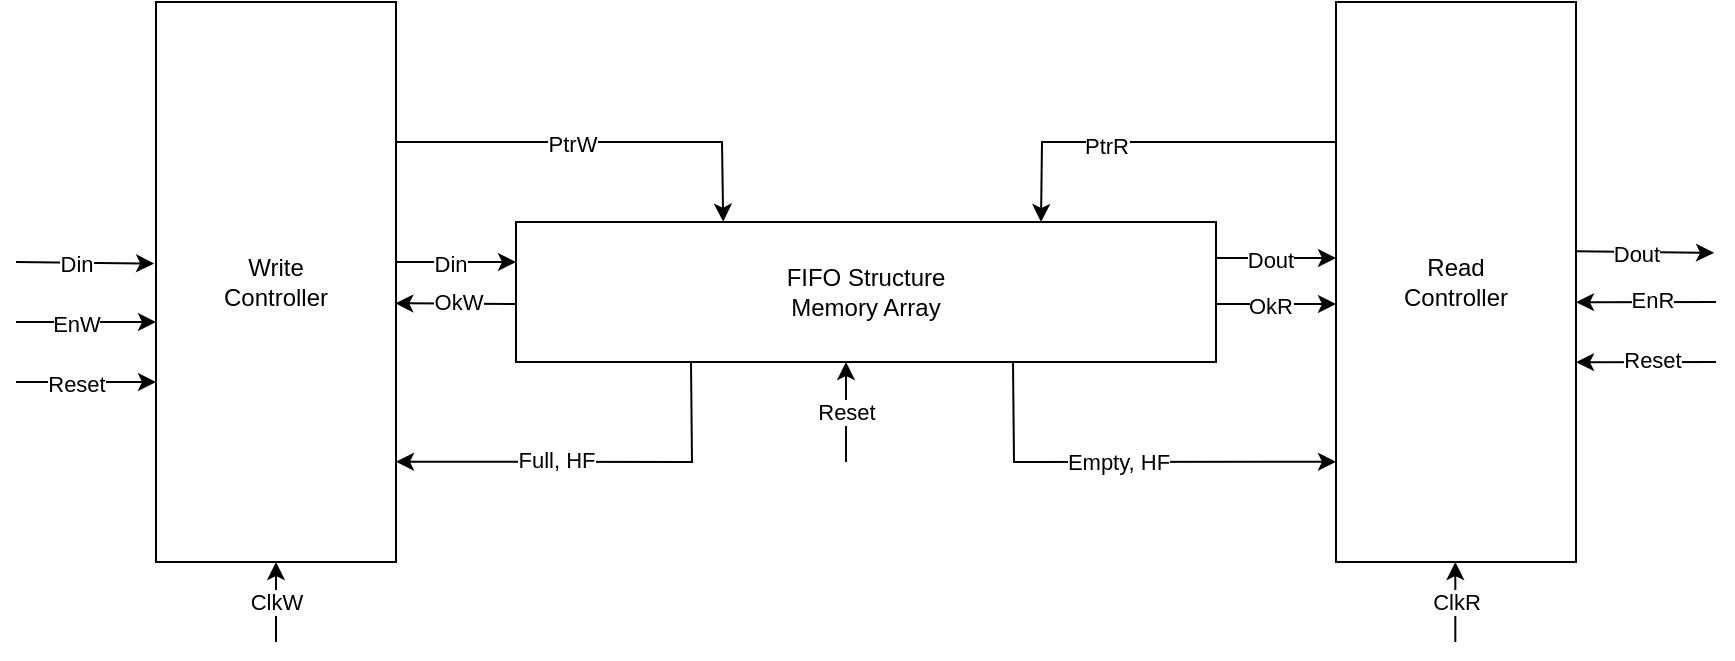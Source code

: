 <mxfile version="16.6.6" type="device"><diagram id="xjKEI0pZqYmJTD12diQk" name="Page-1"><mxGraphModel dx="1504" dy="634" grid="1" gridSize="10" guides="1" tooltips="1" connect="1" arrows="1" fold="1" page="1" pageScale="1" pageWidth="850" pageHeight="1100" math="0" shadow="0"><root><mxCell id="0"/><mxCell id="1" parent="0"/><mxCell id="3POLIUIk8paP5XnfODWu-1" value="Write&lt;br&gt;Controller" style="rounded=0;whiteSpace=wrap;html=1;" vertex="1" parent="1"><mxGeometry x="80" y="50" width="120" height="280" as="geometry"/></mxCell><mxCell id="3POLIUIk8paP5XnfODWu-2" value="Read&lt;br&gt;Controller" style="rounded=0;whiteSpace=wrap;html=1;" vertex="1" parent="1"><mxGeometry x="670" y="50" width="120" height="280" as="geometry"/></mxCell><mxCell id="3POLIUIk8paP5XnfODWu-3" value="FIFO Structure&lt;br&gt;Memory Array" style="rounded=0;whiteSpace=wrap;html=1;" vertex="1" parent="1"><mxGeometry x="260" y="160" width="350" height="70" as="geometry"/></mxCell><mxCell id="3POLIUIk8paP5XnfODWu-4" value="" style="endArrow=classic;html=1;rounded=0;entryX=-0.008;entryY=0.467;entryDx=0;entryDy=0;entryPerimeter=0;" edge="1" parent="1" target="3POLIUIk8paP5XnfODWu-1"><mxGeometry width="50" height="50" relative="1" as="geometry"><mxPoint x="10" y="180" as="sourcePoint"/><mxPoint x="450" y="250" as="targetPoint"/></mxGeometry></mxCell><mxCell id="3POLIUIk8paP5XnfODWu-7" value="Din" style="edgeLabel;html=1;align=center;verticalAlign=middle;resizable=0;points=[];" vertex="1" connectable="0" parent="3POLIUIk8paP5XnfODWu-4"><mxGeometry x="-0.381" y="-1" relative="1" as="geometry"><mxPoint x="8" as="offset"/></mxGeometry></mxCell><mxCell id="3POLIUIk8paP5XnfODWu-10" value="" style="endArrow=classic;html=1;rounded=0;entryX=0;entryY=0.25;entryDx=0;entryDy=0;" edge="1" parent="1"><mxGeometry width="50" height="50" relative="1" as="geometry"><mxPoint x="10" y="210" as="sourcePoint"/><mxPoint x="80" y="210" as="targetPoint"/></mxGeometry></mxCell><mxCell id="3POLIUIk8paP5XnfODWu-11" value="EnW" style="edgeLabel;html=1;align=center;verticalAlign=middle;resizable=0;points=[];" vertex="1" connectable="0" parent="3POLIUIk8paP5XnfODWu-10"><mxGeometry x="-0.381" y="-1" relative="1" as="geometry"><mxPoint x="8" as="offset"/></mxGeometry></mxCell><mxCell id="3POLIUIk8paP5XnfODWu-12" value="ClkW" style="endArrow=classic;html=1;rounded=0;entryX=0.5;entryY=1;entryDx=0;entryDy=0;" edge="1" parent="1" target="3POLIUIk8paP5XnfODWu-1"><mxGeometry width="50" height="50" relative="1" as="geometry"><mxPoint x="140" y="370" as="sourcePoint"/><mxPoint x="160" y="360" as="targetPoint"/></mxGeometry></mxCell><mxCell id="3POLIUIk8paP5XnfODWu-16" value="" style="endArrow=classic;html=1;rounded=0;" edge="1" parent="1"><mxGeometry width="50" height="50" relative="1" as="geometry"><mxPoint x="200" y="180" as="sourcePoint"/><mxPoint x="260" y="180" as="targetPoint"/></mxGeometry></mxCell><mxCell id="3POLIUIk8paP5XnfODWu-17" value="Din" style="edgeLabel;html=1;align=center;verticalAlign=middle;resizable=0;points=[];" vertex="1" connectable="0" parent="3POLIUIk8paP5XnfODWu-16"><mxGeometry x="-0.381" y="-1" relative="1" as="geometry"><mxPoint x="8" as="offset"/></mxGeometry></mxCell><mxCell id="3POLIUIk8paP5XnfODWu-19" value="" style="endArrow=classic;html=1;rounded=0;" edge="1" parent="1"><mxGeometry width="50" height="50" relative="1" as="geometry"><mxPoint x="610" y="178" as="sourcePoint"/><mxPoint x="670" y="178" as="targetPoint"/></mxGeometry></mxCell><mxCell id="3POLIUIk8paP5XnfODWu-20" value="Dout" style="edgeLabel;html=1;align=center;verticalAlign=middle;resizable=0;points=[];" vertex="1" connectable="0" parent="3POLIUIk8paP5XnfODWu-19"><mxGeometry x="-0.381" y="-1" relative="1" as="geometry"><mxPoint x="8" as="offset"/></mxGeometry></mxCell><mxCell id="3POLIUIk8paP5XnfODWu-26" value="1" style="endArrow=classic;html=1;rounded=0;" edge="1" parent="1"><mxGeometry width="50" height="50" relative="1" as="geometry"><mxPoint x="610" y="201" as="sourcePoint"/><mxPoint x="670" y="201" as="targetPoint"/></mxGeometry></mxCell><mxCell id="3POLIUIk8paP5XnfODWu-27" value="OkR" style="edgeLabel;html=1;align=center;verticalAlign=middle;resizable=0;points=[];" vertex="1" connectable="0" parent="3POLIUIk8paP5XnfODWu-26"><mxGeometry x="-0.381" y="-1" relative="1" as="geometry"><mxPoint x="8" as="offset"/></mxGeometry></mxCell><mxCell id="3POLIUIk8paP5XnfODWu-28" value="" style="endArrow=classic;html=1;rounded=0;entryX=0.997;entryY=0.538;entryDx=0;entryDy=0;entryPerimeter=0;" edge="1" parent="1" target="3POLIUIk8paP5XnfODWu-1"><mxGeometry width="50" height="50" relative="1" as="geometry"><mxPoint x="260" y="201" as="sourcePoint"/><mxPoint x="210" y="250" as="targetPoint"/></mxGeometry></mxCell><mxCell id="3POLIUIk8paP5XnfODWu-29" value="OkW" style="edgeLabel;html=1;align=center;verticalAlign=middle;resizable=0;points=[];" vertex="1" connectable="0" parent="3POLIUIk8paP5XnfODWu-28"><mxGeometry x="-0.381" y="-1" relative="1" as="geometry"><mxPoint x="-11" as="offset"/></mxGeometry></mxCell><mxCell id="3POLIUIk8paP5XnfODWu-30" value="" style="endArrow=classic;html=1;rounded=0;entryX=1;entryY=0.821;entryDx=0;entryDy=0;entryPerimeter=0;exitX=0.25;exitY=1;exitDx=0;exitDy=0;" edge="1" parent="1" source="3POLIUIk8paP5XnfODWu-3" target="3POLIUIk8paP5XnfODWu-1"><mxGeometry width="50" height="50" relative="1" as="geometry"><mxPoint x="310.36" y="250.36" as="sourcePoint"/><mxPoint x="250" y="250" as="targetPoint"/><Array as="points"><mxPoint x="348" y="280"/></Array></mxGeometry></mxCell><mxCell id="3POLIUIk8paP5XnfODWu-31" value="Full, HF" style="edgeLabel;html=1;align=center;verticalAlign=middle;resizable=0;points=[];" vertex="1" connectable="0" parent="3POLIUIk8paP5XnfODWu-30"><mxGeometry x="-0.381" y="-1" relative="1" as="geometry"><mxPoint x="-57" as="offset"/></mxGeometry></mxCell><mxCell id="3POLIUIk8paP5XnfODWu-32" value="" style="endArrow=classic;html=1;rounded=0;entryX=0;entryY=0.821;entryDx=0;entryDy=0;entryPerimeter=0;exitX=0.25;exitY=1;exitDx=0;exitDy=0;" edge="1" parent="1" target="3POLIUIk8paP5XnfODWu-2"><mxGeometry width="50" height="50" relative="1" as="geometry"><mxPoint x="508.5" y="230" as="sourcePoint"/><mxPoint x="361" y="279.88" as="targetPoint"/><Array as="points"><mxPoint x="509" y="280"/></Array></mxGeometry></mxCell><mxCell id="3POLIUIk8paP5XnfODWu-33" value="Empty, HF" style="edgeLabel;html=1;align=center;verticalAlign=middle;resizable=0;points=[];" vertex="1" connectable="0" parent="3POLIUIk8paP5XnfODWu-32"><mxGeometry x="-0.381" y="-1" relative="1" as="geometry"><mxPoint x="36" y="-1" as="offset"/></mxGeometry></mxCell><mxCell id="3POLIUIk8paP5XnfODWu-34" value="ClkR" style="endArrow=classic;html=1;rounded=0;entryX=0.5;entryY=1;entryDx=0;entryDy=0;" edge="1" parent="1"><mxGeometry width="50" height="50" relative="1" as="geometry"><mxPoint x="729.66" y="370.0" as="sourcePoint"/><mxPoint x="729.66" y="330" as="targetPoint"/></mxGeometry></mxCell><mxCell id="3POLIUIk8paP5XnfODWu-35" value="" style="endArrow=classic;html=1;rounded=0;entryX=-0.008;entryY=0.467;entryDx=0;entryDy=0;entryPerimeter=0;" edge="1" parent="1"><mxGeometry width="50" height="50" relative="1" as="geometry"><mxPoint x="790.0" y="174.66" as="sourcePoint"/><mxPoint x="859.04" y="175.42" as="targetPoint"/></mxGeometry></mxCell><mxCell id="3POLIUIk8paP5XnfODWu-36" value="Dout" style="edgeLabel;html=1;align=center;verticalAlign=middle;resizable=0;points=[];" vertex="1" connectable="0" parent="3POLIUIk8paP5XnfODWu-35"><mxGeometry x="-0.381" y="-1" relative="1" as="geometry"><mxPoint x="8" as="offset"/></mxGeometry></mxCell><mxCell id="3POLIUIk8paP5XnfODWu-37" value="" style="endArrow=classic;html=1;rounded=0;entryX=1;entryY=0.536;entryDx=0;entryDy=0;entryPerimeter=0;" edge="1" parent="1" target="3POLIUIk8paP5XnfODWu-2"><mxGeometry width="50" height="50" relative="1" as="geometry"><mxPoint x="860" y="200" as="sourcePoint"/><mxPoint x="870" y="270" as="targetPoint"/></mxGeometry></mxCell><mxCell id="3POLIUIk8paP5XnfODWu-38" value="EnR" style="edgeLabel;html=1;align=center;verticalAlign=middle;resizable=0;points=[];" vertex="1" connectable="0" parent="3POLIUIk8paP5XnfODWu-37"><mxGeometry x="-0.381" y="-1" relative="1" as="geometry"><mxPoint x="-11" as="offset"/></mxGeometry></mxCell><mxCell id="3POLIUIk8paP5XnfODWu-39" value="" style="endArrow=classic;html=1;rounded=0;exitX=0;exitY=0.25;exitDx=0;exitDy=0;entryX=0.75;entryY=0;entryDx=0;entryDy=0;" edge="1" parent="1" source="3POLIUIk8paP5XnfODWu-2" target="3POLIUIk8paP5XnfODWu-3"><mxGeometry width="50" height="50" relative="1" as="geometry"><mxPoint x="560" y="110" as="sourcePoint"/><mxPoint x="610" y="60" as="targetPoint"/><Array as="points"><mxPoint x="523" y="120"/></Array></mxGeometry></mxCell><mxCell id="3POLIUIk8paP5XnfODWu-42" value="PtrR" style="edgeLabel;html=1;align=center;verticalAlign=middle;resizable=0;points=[];" vertex="1" connectable="0" parent="3POLIUIk8paP5XnfODWu-39"><mxGeometry x="0.231" y="2" relative="1" as="geometry"><mxPoint as="offset"/></mxGeometry></mxCell><mxCell id="3POLIUIk8paP5XnfODWu-40" value="" style="endArrow=classic;html=1;rounded=0;exitX=1;exitY=0.25;exitDx=0;exitDy=0;entryX=0.296;entryY=-0.002;entryDx=0;entryDy=0;entryPerimeter=0;" edge="1" parent="1" source="3POLIUIk8paP5XnfODWu-1" target="3POLIUIk8paP5XnfODWu-3"><mxGeometry width="50" height="50" relative="1" as="geometry"><mxPoint x="680" y="130" as="sourcePoint"/><mxPoint x="532.5" y="170" as="targetPoint"/><Array as="points"><mxPoint x="363" y="120"/></Array></mxGeometry></mxCell><mxCell id="3POLIUIk8paP5XnfODWu-41" value="PtrW" style="edgeLabel;html=1;align=center;verticalAlign=middle;resizable=0;points=[];" vertex="1" connectable="0" parent="3POLIUIk8paP5XnfODWu-40"><mxGeometry x="-0.132" y="-1" relative="1" as="geometry"><mxPoint as="offset"/></mxGeometry></mxCell><mxCell id="3POLIUIk8paP5XnfODWu-43" value="Reset" style="endArrow=classic;html=1;rounded=0;entryX=0.5;entryY=1;entryDx=0;entryDy=0;" edge="1" parent="1"><mxGeometry width="50" height="50" relative="1" as="geometry"><mxPoint x="425" y="280" as="sourcePoint"/><mxPoint x="425.0" y="230" as="targetPoint"/></mxGeometry></mxCell><mxCell id="3POLIUIk8paP5XnfODWu-46" value="" style="endArrow=classic;html=1;rounded=0;entryX=0;entryY=0.25;entryDx=0;entryDy=0;" edge="1" parent="1"><mxGeometry width="50" height="50" relative="1" as="geometry"><mxPoint x="10.0" y="240" as="sourcePoint"/><mxPoint x="80.0" y="240" as="targetPoint"/></mxGeometry></mxCell><mxCell id="3POLIUIk8paP5XnfODWu-47" value="Reset" style="edgeLabel;html=1;align=center;verticalAlign=middle;resizable=0;points=[];" vertex="1" connectable="0" parent="3POLIUIk8paP5XnfODWu-46"><mxGeometry x="-0.381" y="-1" relative="1" as="geometry"><mxPoint x="8" as="offset"/></mxGeometry></mxCell><mxCell id="3POLIUIk8paP5XnfODWu-48" value="" style="endArrow=classic;html=1;rounded=0;entryX=1;entryY=0.536;entryDx=0;entryDy=0;entryPerimeter=0;" edge="1" parent="1"><mxGeometry width="50" height="50" relative="1" as="geometry"><mxPoint x="860" y="230" as="sourcePoint"/><mxPoint x="790" y="230.08" as="targetPoint"/></mxGeometry></mxCell><mxCell id="3POLIUIk8paP5XnfODWu-49" value="Reset" style="edgeLabel;html=1;align=center;verticalAlign=middle;resizable=0;points=[];" vertex="1" connectable="0" parent="3POLIUIk8paP5XnfODWu-48"><mxGeometry x="-0.381" y="-1" relative="1" as="geometry"><mxPoint x="-11" as="offset"/></mxGeometry></mxCell></root></mxGraphModel></diagram></mxfile>